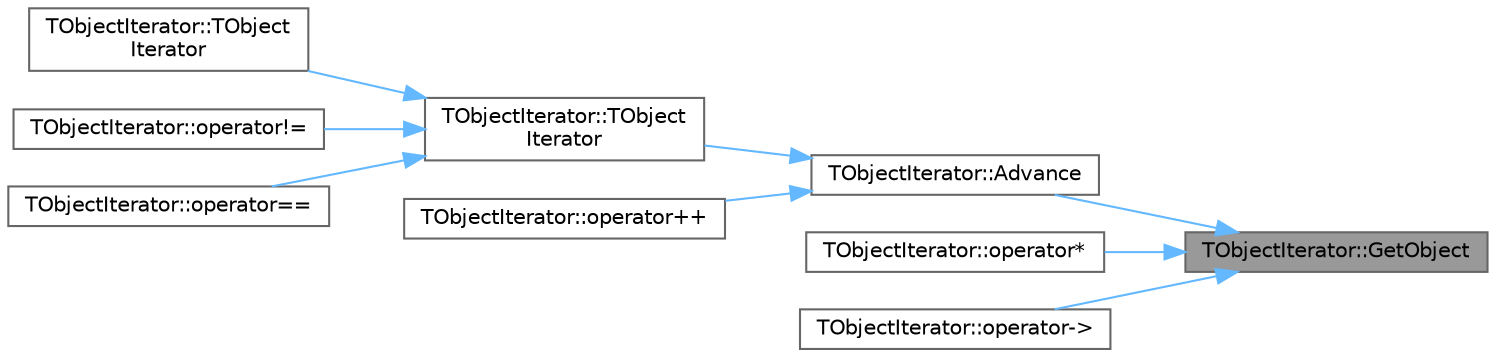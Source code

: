 digraph "TObjectIterator::GetObject"
{
 // INTERACTIVE_SVG=YES
 // LATEX_PDF_SIZE
  bgcolor="transparent";
  edge [fontname=Helvetica,fontsize=10,labelfontname=Helvetica,labelfontsize=10];
  node [fontname=Helvetica,fontsize=10,shape=box,height=0.2,width=0.4];
  rankdir="RL";
  Node1 [id="Node000001",label="TObjectIterator::GetObject",height=0.2,width=0.4,color="gray40", fillcolor="grey60", style="filled", fontcolor="black",tooltip="Dereferences the iterator with an ordinary name for clarity in derived classes."];
  Node1 -> Node2 [id="edge1_Node000001_Node000002",dir="back",color="steelblue1",style="solid",tooltip=" "];
  Node2 [id="Node000002",label="TObjectIterator::Advance",height=0.2,width=0.4,color="grey40", fillcolor="white", style="filled",URL="$d3/d7e/classTObjectIterator.html#ab8e55381557e44cff009b878776508c8",tooltip="Iterator advance with ordinary name for clarity in subclasses."];
  Node2 -> Node3 [id="edge2_Node000002_Node000003",dir="back",color="steelblue1",style="solid",tooltip=" "];
  Node3 [id="Node000003",label="TObjectIterator::TObject\lIterator",height=0.2,width=0.4,color="grey40", fillcolor="white", style="filled",URL="$d3/d7e/classTObjectIterator.html#a9c6d6f3f5da6dd059a4ecf57ce768fc8",tooltip="Constructor."];
  Node3 -> Node4 [id="edge3_Node000003_Node000004",dir="back",color="steelblue1",style="solid",tooltip=" "];
  Node4 [id="Node000004",label="TObjectIterator::TObject\lIterator",height=0.2,width=0.4,color="grey40", fillcolor="white", style="filled",URL="$d3/d7e/classTObjectIterator.html#aa4a30fc926fddbf4eee47e1de260a53e",tooltip="Constructor."];
  Node3 -> Node5 [id="edge4_Node000003_Node000005",dir="back",color="steelblue1",style="solid",tooltip=" "];
  Node5 [id="Node000005",label="TObjectIterator::operator!=",height=0.2,width=0.4,color="grey40", fillcolor="white", style="filled",URL="$d3/d7e/classTObjectIterator.html#ac2348a07bf3a0806fe7af5fc9e191076",tooltip=" "];
  Node3 -> Node6 [id="edge5_Node000003_Node000006",dir="back",color="steelblue1",style="solid",tooltip=" "];
  Node6 [id="Node000006",label="TObjectIterator::operator==",height=0.2,width=0.4,color="grey40", fillcolor="white", style="filled",URL="$d3/d7e/classTObjectIterator.html#a9eb4e67f27775a0c5f78e6a231bc13d2",tooltip=" "];
  Node2 -> Node7 [id="edge6_Node000002_Node000007",dir="back",color="steelblue1",style="solid",tooltip=" "];
  Node7 [id="Node000007",label="TObjectIterator::operator++",height=0.2,width=0.4,color="grey40", fillcolor="white", style="filled",URL="$d3/d7e/classTObjectIterator.html#ada846bd1e4e89c58d17ce00a89e4b1ef",tooltip="Iterator advance."];
  Node1 -> Node8 [id="edge7_Node000001_Node000008",dir="back",color="steelblue1",style="solid",tooltip=" "];
  Node8 [id="Node000008",label="TObjectIterator::operator*",height=0.2,width=0.4,color="grey40", fillcolor="white", style="filled",URL="$d3/d7e/classTObjectIterator.html#a71d4195635ac31ab73c54a643f303f8e",tooltip="Iterator dereference."];
  Node1 -> Node9 [id="edge8_Node000001_Node000009",dir="back",color="steelblue1",style="solid",tooltip=" "];
  Node9 [id="Node000009",label="TObjectIterator::operator-\>",height=0.2,width=0.4,color="grey40", fillcolor="white", style="filled",URL="$d3/d7e/classTObjectIterator.html#aa7138f1fa9ae146b53e9bc7444462567",tooltip="Iterator dereference."];
}
